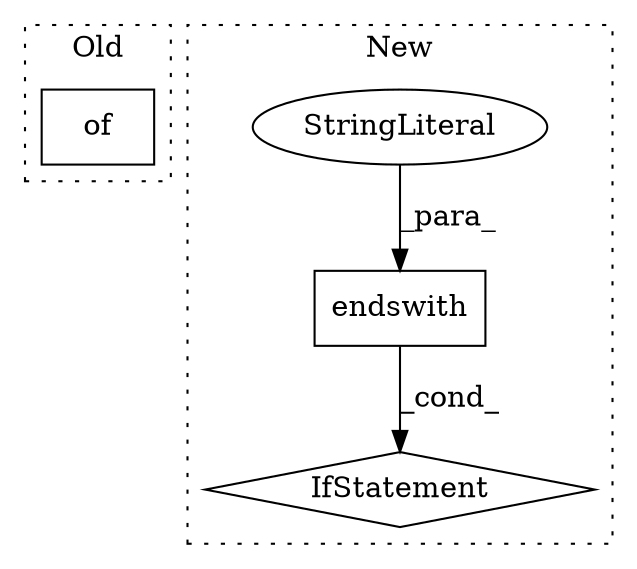 digraph G {
subgraph cluster0 {
1 [label="of" a="32" s="2572" l="4" shape="box"];
label = "Old";
style="dotted";
}
subgraph cluster1 {
2 [label="endswith" a="32" s="3515,3530" l="9,1" shape="box"];
3 [label="StringLiteral" a="45" s="3524" l="6" shape="ellipse"];
4 [label="IfStatement" a="25" s="3545,3578" l="4,2" shape="diamond"];
label = "New";
style="dotted";
}
2 -> 4 [label="_cond_"];
3 -> 2 [label="_para_"];
}